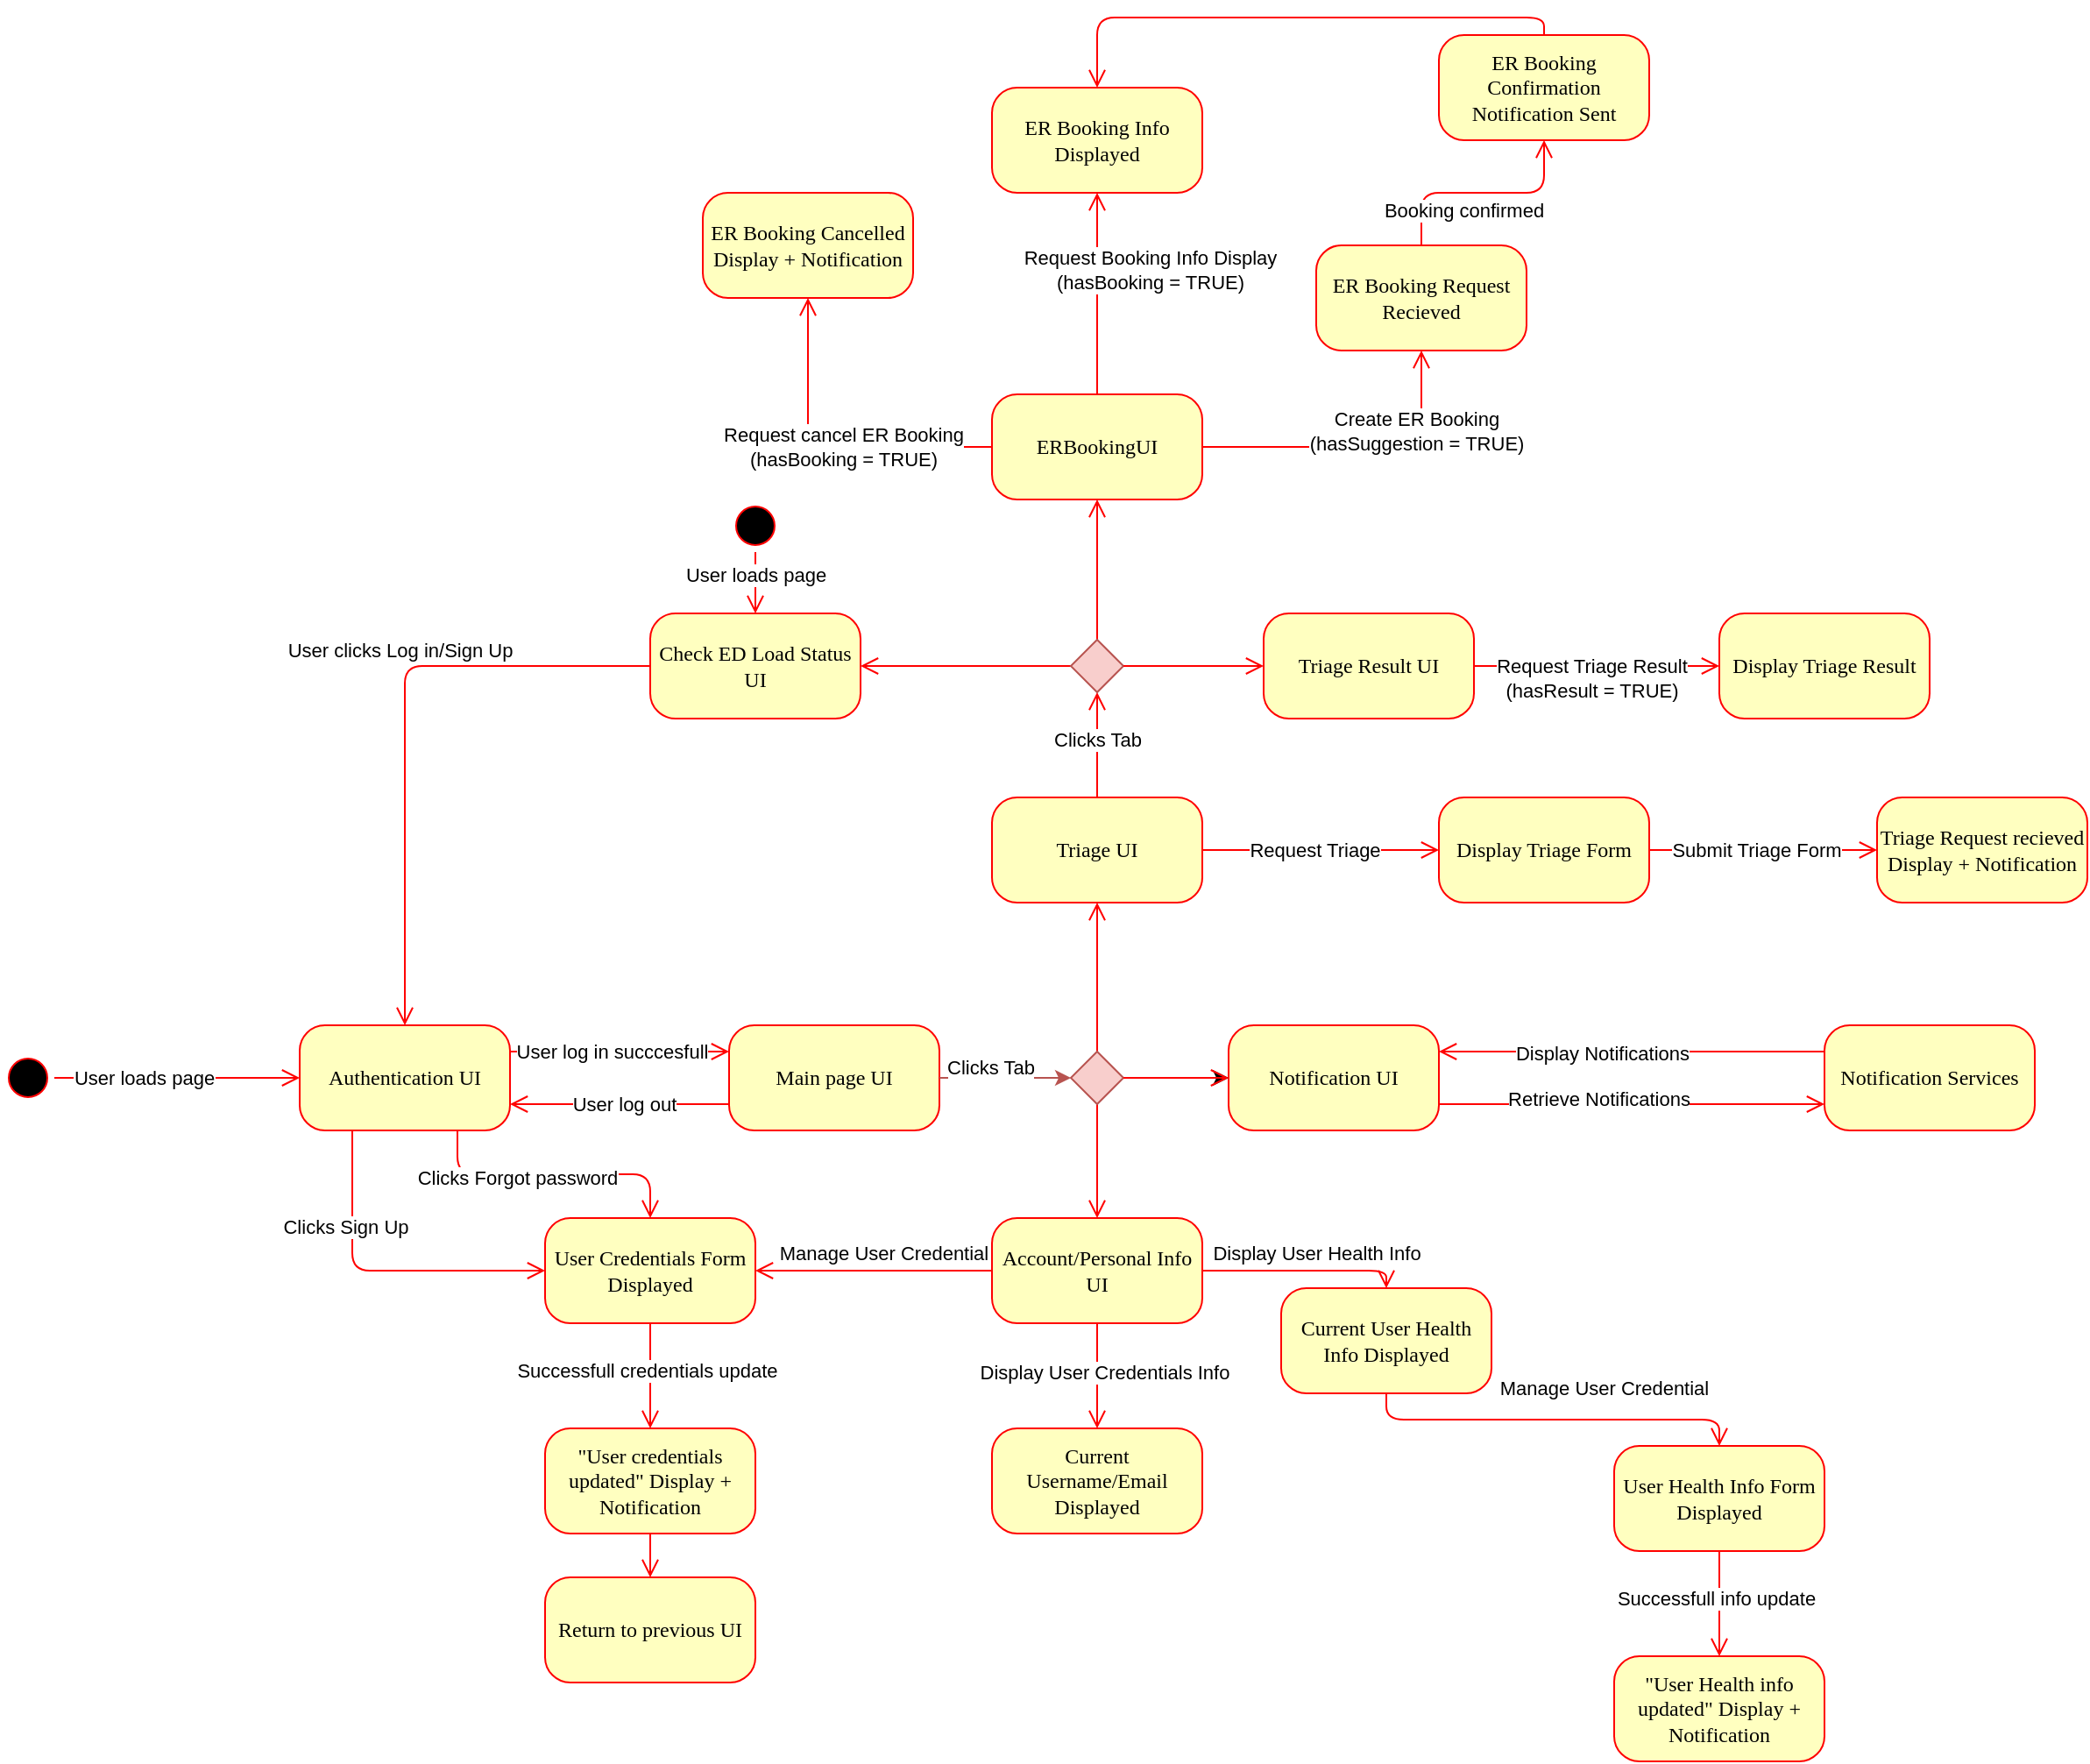 <mxfile version="22.0.8" type="github">
  <diagram name="Page-1" id="58cdce13-f638-feb5-8d6f-7d28b1aa9fa0">
    <mxGraphModel dx="2688" dy="1566" grid="1" gridSize="10" guides="1" tooltips="1" connect="1" arrows="1" fold="1" page="1" pageScale="1" pageWidth="1100" pageHeight="850" background="none" math="0" shadow="0">
      <root>
        <mxCell id="0" />
        <mxCell id="1" parent="0" />
        <mxCell id="382b91b5511bd0f7-1" value="" style="ellipse;html=1;shape=startState;fillColor=#000000;strokeColor=#ff0000;rounded=1;shadow=0;comic=0;labelBackgroundColor=none;fontFamily=Verdana;fontSize=12;fontColor=#000000;align=center;direction=south;" parent="1" vertex="1">
          <mxGeometry x="-40" y="125" width="30" height="30" as="geometry" />
        </mxCell>
        <mxCell id="382b91b5511bd0f7-6" value="Authentication UI" style="rounded=1;whiteSpace=wrap;html=1;arcSize=24;fillColor=#ffffc0;strokeColor=#ff0000;shadow=0;comic=0;labelBackgroundColor=none;fontFamily=Verdana;fontSize=12;fontColor=#000000;align=center;" parent="1" vertex="1">
          <mxGeometry x="130" y="110" width="120" height="60" as="geometry" />
        </mxCell>
        <mxCell id="2a3bc250acf0617d-9" style="edgeStyle=orthogonalEdgeStyle;html=1;labelBackgroundColor=none;endArrow=open;endSize=8;strokeColor=#ff0000;fontFamily=Verdana;fontSize=12;align=left;" parent="1" source="382b91b5511bd0f7-1" target="382b91b5511bd0f7-6" edge="1">
          <mxGeometry relative="1" as="geometry" />
        </mxCell>
        <mxCell id="VdD3YLYx9Pq02H5jU0q_-2" value="User loads page" style="edgeLabel;html=1;align=center;verticalAlign=middle;resizable=0;points=[];" parent="2a3bc250acf0617d-9" vertex="1" connectable="0">
          <mxGeometry x="-0.275" relative="1" as="geometry">
            <mxPoint as="offset" />
          </mxGeometry>
        </mxCell>
        <mxCell id="VdD3YLYx9Pq02H5jU0q_-5" style="edgeStyle=orthogonalEdgeStyle;html=1;labelBackgroundColor=none;endArrow=open;endSize=8;strokeColor=#ff0000;fontFamily=Verdana;fontSize=12;align=left;exitX=1;exitY=0.25;exitDx=0;exitDy=0;entryX=0;entryY=0.25;entryDx=0;entryDy=0;" parent="1" source="382b91b5511bd0f7-6" target="VdD3YLYx9Pq02H5jU0q_-14" edge="1">
          <mxGeometry relative="1" as="geometry">
            <mxPoint x="390" y="125.62" as="sourcePoint" />
            <mxPoint x="470" y="125" as="targetPoint" />
          </mxGeometry>
        </mxCell>
        <mxCell id="VdD3YLYx9Pq02H5jU0q_-8" value="User log in succcesfull" style="edgeLabel;html=1;align=center;verticalAlign=middle;resizable=0;points=[];" parent="VdD3YLYx9Pq02H5jU0q_-5" vertex="1" connectable="0">
          <mxGeometry x="-0.323" relative="1" as="geometry">
            <mxPoint x="15" as="offset" />
          </mxGeometry>
        </mxCell>
        <mxCell id="VdD3YLYx9Pq02H5jU0q_-10" style="edgeStyle=orthogonalEdgeStyle;html=1;labelBackgroundColor=none;endArrow=open;endSize=8;strokeColor=#ff0000;fontFamily=Verdana;fontSize=12;align=left;entryX=1;entryY=0.75;entryDx=0;entryDy=0;exitX=0;exitY=0.75;exitDx=0;exitDy=0;" parent="1" source="VdD3YLYx9Pq02H5jU0q_-14" target="382b91b5511bd0f7-6" edge="1">
          <mxGeometry relative="1" as="geometry">
            <mxPoint x="460" y="155" as="sourcePoint" />
            <mxPoint x="290" y="160" as="targetPoint" />
          </mxGeometry>
        </mxCell>
        <mxCell id="VdD3YLYx9Pq02H5jU0q_-11" value="User log out" style="edgeLabel;html=1;align=center;verticalAlign=middle;resizable=0;points=[];" parent="VdD3YLYx9Pq02H5jU0q_-10" vertex="1" connectable="0">
          <mxGeometry x="-0.275" relative="1" as="geometry">
            <mxPoint x="-15" as="offset" />
          </mxGeometry>
        </mxCell>
        <mxCell id="VdD3YLYx9Pq02H5jU0q_-12" style="edgeStyle=orthogonalEdgeStyle;html=1;labelBackgroundColor=none;endArrow=open;endSize=8;strokeColor=#ff0000;fontFamily=Verdana;fontSize=12;align=left;entryX=0;entryY=0.5;entryDx=0;entryDy=0;exitX=0.25;exitY=1;exitDx=0;exitDy=0;" parent="1" target="9bYLnxyuJk67JNiSMp8e-47" edge="1" source="382b91b5511bd0f7-6">
          <mxGeometry relative="1" as="geometry">
            <mxPoint x="150" y="200" as="sourcePoint" />
            <mxPoint x="40" y="260" as="targetPoint" />
          </mxGeometry>
        </mxCell>
        <mxCell id="VdD3YLYx9Pq02H5jU0q_-13" value="Clicks Sign Up" style="edgeLabel;html=1;align=center;verticalAlign=middle;resizable=0;points=[];" parent="VdD3YLYx9Pq02H5jU0q_-12" vertex="1" connectable="0">
          <mxGeometry x="-0.275" relative="1" as="geometry">
            <mxPoint x="-4" y="-14" as="offset" />
          </mxGeometry>
        </mxCell>
        <mxCell id="VdD3YLYx9Pq02H5jU0q_-14" value="Main page UI" style="rounded=1;whiteSpace=wrap;html=1;arcSize=24;fillColor=#ffffc0;strokeColor=#ff0000;shadow=0;comic=0;labelBackgroundColor=none;fontFamily=Verdana;fontSize=12;fontColor=#000000;align=center;" parent="1" vertex="1">
          <mxGeometry x="375" y="110" width="120" height="60" as="geometry" />
        </mxCell>
        <mxCell id="VdD3YLYx9Pq02H5jU0q_-15" style="edgeStyle=orthogonalEdgeStyle;html=1;labelBackgroundColor=none;endArrow=open;endSize=8;strokeColor=#ff0000;fontFamily=Verdana;fontSize=12;align=left;exitX=0.5;exitY=0;exitDx=0;exitDy=0;entryX=0.5;entryY=1;entryDx=0;entryDy=0;" parent="1" source="VdD3YLYx9Pq02H5jU0q_-47" target="VdD3YLYx9Pq02H5jU0q_-21" edge="1">
          <mxGeometry relative="1" as="geometry">
            <mxPoint x="310" y="135" as="sourcePoint" />
            <mxPoint x="580" y="50" as="targetPoint" />
          </mxGeometry>
        </mxCell>
        <mxCell id="VdD3YLYx9Pq02H5jU0q_-21" value="Triage UI" style="rounded=1;whiteSpace=wrap;html=1;arcSize=24;fillColor=#ffffc0;strokeColor=#ff0000;shadow=0;comic=0;labelBackgroundColor=none;fontFamily=Verdana;fontSize=12;fontColor=#000000;align=center;" parent="1" vertex="1">
          <mxGeometry x="525" y="-20" width="120" height="60" as="geometry" />
        </mxCell>
        <mxCell id="VdD3YLYx9Pq02H5jU0q_-24" style="edgeStyle=orthogonalEdgeStyle;html=1;labelBackgroundColor=none;endArrow=open;endSize=8;strokeColor=#ff0000;fontFamily=Verdana;fontSize=12;align=left;exitX=0.5;exitY=0;exitDx=0;exitDy=0;entryX=0.5;entryY=1;entryDx=0;entryDy=0;" parent="1" source="VdD3YLYx9Pq02H5jU0q_-49" target="VdD3YLYx9Pq02H5jU0q_-26" edge="1">
          <mxGeometry relative="1" as="geometry">
            <mxPoint x="590" y="120" as="sourcePoint" />
            <mxPoint x="710" y="10" as="targetPoint" />
          </mxGeometry>
        </mxCell>
        <mxCell id="VdD3YLYx9Pq02H5jU0q_-26" value="ERBookingUI" style="rounded=1;whiteSpace=wrap;html=1;arcSize=24;fillColor=#ffffc0;strokeColor=#ff0000;shadow=0;comic=0;labelBackgroundColor=none;fontFamily=Verdana;fontSize=12;fontColor=#000000;align=center;" parent="1" vertex="1">
          <mxGeometry x="525" y="-250" width="120" height="60" as="geometry" />
        </mxCell>
        <mxCell id="VdD3YLYx9Pq02H5jU0q_-29" style="edgeStyle=orthogonalEdgeStyle;html=1;labelBackgroundColor=none;endArrow=open;endSize=8;strokeColor=#ff0000;fontFamily=Verdana;fontSize=12;align=left;exitX=0.5;exitY=0;exitDx=0;exitDy=0;entryX=0.5;entryY=1;entryDx=0;entryDy=0;" parent="1" source="VdD3YLYx9Pq02H5jU0q_-21" target="VdD3YLYx9Pq02H5jU0q_-49" edge="1">
          <mxGeometry relative="1" as="geometry">
            <mxPoint x="400" y="-51.96" as="sourcePoint" />
            <mxPoint x="530" y="-80" as="targetPoint" />
          </mxGeometry>
        </mxCell>
        <mxCell id="9bYLnxyuJk67JNiSMp8e-36" value="&lt;div&gt;Clicks Tab&lt;/div&gt;" style="edgeLabel;html=1;align=center;verticalAlign=middle;resizable=0;points=[];" parent="VdD3YLYx9Pq02H5jU0q_-29" vertex="1" connectable="0">
          <mxGeometry x="0.341" relative="1" as="geometry">
            <mxPoint y="7" as="offset" />
          </mxGeometry>
        </mxCell>
        <mxCell id="VdD3YLYx9Pq02H5jU0q_-30" value="Check ED Load Status UI" style="rounded=1;whiteSpace=wrap;html=1;arcSize=24;fillColor=#ffffc0;strokeColor=#ff0000;shadow=0;comic=0;labelBackgroundColor=none;fontFamily=Verdana;fontSize=12;fontColor=#000000;align=center;" parent="1" vertex="1">
          <mxGeometry x="330" y="-125.0" width="120" height="60" as="geometry" />
        </mxCell>
        <mxCell id="VdD3YLYx9Pq02H5jU0q_-34" style="edgeStyle=orthogonalEdgeStyle;html=1;labelBackgroundColor=none;endArrow=open;endSize=8;strokeColor=#ff0000;fontFamily=Verdana;fontSize=12;align=left;entryX=1;entryY=0.5;entryDx=0;entryDy=0;exitX=0;exitY=0.5;exitDx=0;exitDy=0;" parent="1" source="VdD3YLYx9Pq02H5jU0q_-49" target="VdD3YLYx9Pq02H5jU0q_-30" edge="1">
          <mxGeometry relative="1" as="geometry">
            <mxPoint x="540" y="-10" as="sourcePoint" />
            <mxPoint x="460" y="-95" as="targetPoint" />
          </mxGeometry>
        </mxCell>
        <mxCell id="VdD3YLYx9Pq02H5jU0q_-35" value="Account/Personal Info UI" style="rounded=1;whiteSpace=wrap;html=1;arcSize=24;fillColor=#ffffc0;strokeColor=#ff0000;shadow=0;comic=0;labelBackgroundColor=none;fontFamily=Verdana;fontSize=12;fontColor=#000000;align=center;" parent="1" vertex="1">
          <mxGeometry x="525" y="220" width="120" height="60" as="geometry" />
        </mxCell>
        <mxCell id="VdD3YLYx9Pq02H5jU0q_-36" style="edgeStyle=orthogonalEdgeStyle;html=1;labelBackgroundColor=none;endArrow=open;endSize=8;strokeColor=#ff0000;fontFamily=Verdana;fontSize=12;align=left;exitX=0.5;exitY=1;exitDx=0;exitDy=0;entryX=0.5;entryY=0;entryDx=0;entryDy=0;" parent="1" source="VdD3YLYx9Pq02H5jU0q_-47" target="VdD3YLYx9Pq02H5jU0q_-35" edge="1">
          <mxGeometry relative="1" as="geometry">
            <mxPoint x="650" y="150" as="sourcePoint" />
            <mxPoint x="710" y="150" as="targetPoint" />
          </mxGeometry>
        </mxCell>
        <mxCell id="VdD3YLYx9Pq02H5jU0q_-39" style="edgeStyle=orthogonalEdgeStyle;html=1;labelBackgroundColor=none;endArrow=open;endSize=8;strokeColor=#ff0000;fontFamily=Verdana;fontSize=12;align=left;entryX=0.5;entryY=0;entryDx=0;entryDy=0;exitX=0;exitY=0.5;exitDx=0;exitDy=0;" parent="1" source="VdD3YLYx9Pq02H5jU0q_-30" target="382b91b5511bd0f7-6" edge="1">
          <mxGeometry relative="1" as="geometry">
            <mxPoint x="540" y="-10" as="sourcePoint" />
            <mxPoint x="540" y="-90" as="targetPoint" />
          </mxGeometry>
        </mxCell>
        <mxCell id="3F3ILfwRqj9AePYUOEfk-1" value="User clicks Log in/Sign Up" style="edgeLabel;html=1;align=center;verticalAlign=middle;resizable=0;points=[];" parent="VdD3YLYx9Pq02H5jU0q_-39" vertex="1" connectable="0">
          <mxGeometry x="0.038" y="-4" relative="1" as="geometry">
            <mxPoint x="1" y="-48" as="offset" />
          </mxGeometry>
        </mxCell>
        <mxCell id="VdD3YLYx9Pq02H5jU0q_-40" value="" style="ellipse;html=1;shape=startState;fillColor=#000000;strokeColor=#ff0000;rounded=1;shadow=0;comic=0;labelBackgroundColor=none;fontFamily=Verdana;fontSize=12;fontColor=#000000;align=center;direction=south;" parent="1" vertex="1">
          <mxGeometry x="375" y="-190" width="30" height="30" as="geometry" />
        </mxCell>
        <mxCell id="VdD3YLYx9Pq02H5jU0q_-41" style="edgeStyle=orthogonalEdgeStyle;html=1;labelBackgroundColor=none;endArrow=open;endSize=8;strokeColor=#ff0000;fontFamily=Verdana;fontSize=12;align=left;entryX=0.5;entryY=0;entryDx=0;entryDy=0;" parent="1" source="VdD3YLYx9Pq02H5jU0q_-40" target="VdD3YLYx9Pq02H5jU0q_-30" edge="1">
          <mxGeometry relative="1" as="geometry">
            <mxPoint x="370" y="-135" as="targetPoint" />
          </mxGeometry>
        </mxCell>
        <mxCell id="VdD3YLYx9Pq02H5jU0q_-42" value="User loads page" style="edgeLabel;html=1;align=center;verticalAlign=middle;resizable=0;points=[];" parent="VdD3YLYx9Pq02H5jU0q_-41" vertex="1" connectable="0">
          <mxGeometry x="-0.275" relative="1" as="geometry">
            <mxPoint as="offset" />
          </mxGeometry>
        </mxCell>
        <mxCell id="NMF-H3eIl_iGVr_XC_nz-1" value="" style="edgeStyle=orthogonalEdgeStyle;rounded=0;orthogonalLoop=1;jettySize=auto;html=1;" parent="1" source="VdD3YLYx9Pq02H5jU0q_-47" target="9bYLnxyuJk67JNiSMp8e-69" edge="1">
          <mxGeometry relative="1" as="geometry" />
        </mxCell>
        <mxCell id="VdD3YLYx9Pq02H5jU0q_-47" value="" style="rhombus;whiteSpace=wrap;html=1;fillColor=#f8cecc;strokeColor=#b85450;" parent="1" vertex="1">
          <mxGeometry x="570" y="125" width="30" height="30" as="geometry" />
        </mxCell>
        <mxCell id="VdD3YLYx9Pq02H5jU0q_-48" value="" style="endArrow=classic;html=1;rounded=0;fillColor=#f8cecc;strokeColor=#b85450;entryX=0;entryY=0.5;entryDx=0;entryDy=0;exitX=1;exitY=0.5;exitDx=0;exitDy=0;" parent="1" source="VdD3YLYx9Pq02H5jU0q_-14" target="VdD3YLYx9Pq02H5jU0q_-47" edge="1">
          <mxGeometry width="50" height="50" relative="1" as="geometry">
            <mxPoint x="500" y="140" as="sourcePoint" />
            <mxPoint x="550" y="150" as="targetPoint" />
          </mxGeometry>
        </mxCell>
        <mxCell id="9bYLnxyuJk67JNiSMp8e-1" value="Clicks Tab" style="edgeLabel;html=1;align=center;verticalAlign=middle;resizable=0;points=[];" parent="VdD3YLYx9Pq02H5jU0q_-48" vertex="1" connectable="0">
          <mxGeometry x="-0.237" y="6" relative="1" as="geometry">
            <mxPoint as="offset" />
          </mxGeometry>
        </mxCell>
        <mxCell id="VdD3YLYx9Pq02H5jU0q_-49" value="" style="rhombus;whiteSpace=wrap;html=1;fillColor=#f8cecc;strokeColor=#b85450;" parent="1" vertex="1">
          <mxGeometry x="570" y="-110" width="30" height="30" as="geometry" />
        </mxCell>
        <mxCell id="VdD3YLYx9Pq02H5jU0q_-54" value="Triage Result UI" style="rounded=1;whiteSpace=wrap;html=1;arcSize=24;fillColor=#ffffc0;strokeColor=#ff0000;shadow=0;comic=0;labelBackgroundColor=none;fontFamily=Verdana;fontSize=12;fontColor=#000000;align=center;" parent="1" vertex="1">
          <mxGeometry x="680" y="-125" width="120" height="60" as="geometry" />
        </mxCell>
        <mxCell id="VdD3YLYx9Pq02H5jU0q_-55" style="edgeStyle=orthogonalEdgeStyle;html=1;labelBackgroundColor=none;endArrow=open;endSize=8;strokeColor=#ff0000;fontFamily=Verdana;fontSize=12;align=left;entryX=0;entryY=0.5;entryDx=0;entryDy=0;exitX=1;exitY=0.5;exitDx=0;exitDy=0;" parent="1" source="VdD3YLYx9Pq02H5jU0q_-49" target="VdD3YLYx9Pq02H5jU0q_-54" edge="1">
          <mxGeometry relative="1" as="geometry">
            <mxPoint x="600" y="-90" as="sourcePoint" />
            <mxPoint x="150" y="-305" as="targetPoint" />
          </mxGeometry>
        </mxCell>
        <mxCell id="9bYLnxyuJk67JNiSMp8e-13" style="edgeStyle=orthogonalEdgeStyle;html=1;labelBackgroundColor=none;endArrow=open;endSize=8;strokeColor=#ff0000;fontFamily=Verdana;fontSize=12;align=left;exitX=1;exitY=0.5;exitDx=0;exitDy=0;entryX=0.5;entryY=1;entryDx=0;entryDy=0;" parent="1" source="VdD3YLYx9Pq02H5jU0q_-26" target="9bYLnxyuJk67JNiSMp8e-23" edge="1">
          <mxGeometry relative="1" as="geometry">
            <mxPoint x="470" y="-170" as="sourcePoint" />
            <mxPoint x="770" y="-275" as="targetPoint" />
          </mxGeometry>
        </mxCell>
        <mxCell id="9bYLnxyuJk67JNiSMp8e-14" value="&lt;div&gt;Create ER Booking&lt;/div&gt;&lt;div&gt;(hasSuggestion = TRUE)&lt;br&gt;&lt;/div&gt;" style="edgeLabel;html=1;align=center;verticalAlign=middle;resizable=0;points=[];" parent="9bYLnxyuJk67JNiSMp8e-13" vertex="1" connectable="0">
          <mxGeometry x="0.358" y="9" relative="1" as="geometry">
            <mxPoint as="offset" />
          </mxGeometry>
        </mxCell>
        <mxCell id="9bYLnxyuJk67JNiSMp8e-18" style="edgeStyle=orthogonalEdgeStyle;html=1;labelBackgroundColor=none;endArrow=open;endSize=8;strokeColor=#ff0000;fontFamily=Verdana;fontSize=12;align=left;exitX=0.5;exitY=0;exitDx=0;exitDy=0;entryX=0.5;entryY=1;entryDx=0;entryDy=0;" parent="1" source="VdD3YLYx9Pq02H5jU0q_-26" target="9bYLnxyuJk67JNiSMp8e-22" edge="1">
          <mxGeometry relative="1" as="geometry">
            <mxPoint x="470" y="-170" as="sourcePoint" />
            <mxPoint x="610" y="-375" as="targetPoint" />
          </mxGeometry>
        </mxCell>
        <mxCell id="9bYLnxyuJk67JNiSMp8e-19" value="&lt;div&gt;Request Booking Info Display&lt;br&gt;&lt;/div&gt;&lt;div&gt;(hasBooking = TRUE)&lt;br&gt;&lt;/div&gt;" style="edgeLabel;html=1;align=center;verticalAlign=middle;resizable=0;points=[];" parent="9bYLnxyuJk67JNiSMp8e-18" vertex="1" connectable="0">
          <mxGeometry x="-0.437" y="4" relative="1" as="geometry">
            <mxPoint x="34" y="-39" as="offset" />
          </mxGeometry>
        </mxCell>
        <mxCell id="9bYLnxyuJk67JNiSMp8e-22" value="ER Booking Info Displayed" style="rounded=1;whiteSpace=wrap;html=1;arcSize=24;fillColor=#ffffc0;strokeColor=#ff0000;shadow=0;comic=0;labelBackgroundColor=none;fontFamily=Verdana;fontSize=12;fontColor=#000000;align=center;" parent="1" vertex="1">
          <mxGeometry x="525" y="-425" width="120" height="60" as="geometry" />
        </mxCell>
        <mxCell id="9bYLnxyuJk67JNiSMp8e-23" value="ER Booking Request Recieved" style="rounded=1;whiteSpace=wrap;html=1;arcSize=24;fillColor=#ffffc0;strokeColor=#ff0000;shadow=0;comic=0;labelBackgroundColor=none;fontFamily=Verdana;fontSize=12;fontColor=#000000;align=center;" parent="1" vertex="1">
          <mxGeometry x="710" y="-335" width="120" height="60" as="geometry" />
        </mxCell>
        <mxCell id="9bYLnxyuJk67JNiSMp8e-25" style="edgeStyle=orthogonalEdgeStyle;html=1;labelBackgroundColor=none;endArrow=open;endSize=8;strokeColor=#ff0000;fontFamily=Verdana;fontSize=12;align=left;exitX=0.5;exitY=0;exitDx=0;exitDy=0;entryX=0.5;entryY=1;entryDx=0;entryDy=0;" parent="1" source="9bYLnxyuJk67JNiSMp8e-23" target="9bYLnxyuJk67JNiSMp8e-28" edge="1">
          <mxGeometry relative="1" as="geometry">
            <mxPoint x="640" y="-170" as="sourcePoint" />
            <mxPoint x="850" y="-375" as="targetPoint" />
          </mxGeometry>
        </mxCell>
        <mxCell id="9bYLnxyuJk67JNiSMp8e-27" value="Booking confirmed" style="edgeLabel;html=1;align=center;verticalAlign=middle;resizable=0;points=[];" parent="9bYLnxyuJk67JNiSMp8e-25" vertex="1" connectable="0">
          <mxGeometry x="-0.17" relative="1" as="geometry">
            <mxPoint y="10" as="offset" />
          </mxGeometry>
        </mxCell>
        <mxCell id="9bYLnxyuJk67JNiSMp8e-28" value="ER Booking Confirmation Notification Sent" style="rounded=1;whiteSpace=wrap;html=1;arcSize=24;fillColor=#ffffc0;strokeColor=#ff0000;shadow=0;comic=0;labelBackgroundColor=none;fontFamily=Verdana;fontSize=12;fontColor=#000000;align=center;" parent="1" vertex="1">
          <mxGeometry x="780" y="-455" width="120" height="60" as="geometry" />
        </mxCell>
        <mxCell id="9bYLnxyuJk67JNiSMp8e-29" style="edgeStyle=orthogonalEdgeStyle;html=1;labelBackgroundColor=none;endArrow=open;endSize=8;strokeColor=#ff0000;fontFamily=Verdana;fontSize=12;align=left;exitX=0.5;exitY=0;exitDx=0;exitDy=0;entryX=0.5;entryY=0;entryDx=0;entryDy=0;" parent="1" source="9bYLnxyuJk67JNiSMp8e-28" target="9bYLnxyuJk67JNiSMp8e-22" edge="1">
          <mxGeometry relative="1" as="geometry">
            <mxPoint x="840" y="-470" as="sourcePoint" />
            <mxPoint x="630" y="-440" as="targetPoint" />
          </mxGeometry>
        </mxCell>
        <mxCell id="9bYLnxyuJk67JNiSMp8e-33" style="edgeStyle=orthogonalEdgeStyle;html=1;labelBackgroundColor=none;endArrow=open;endSize=8;strokeColor=#ff0000;fontFamily=Verdana;fontSize=12;align=left;exitX=1;exitY=0.5;exitDx=0;exitDy=0;entryX=0;entryY=0.5;entryDx=0;entryDy=0;" parent="1" target="9bYLnxyuJk67JNiSMp8e-34" edge="1" source="VdD3YLYx9Pq02H5jU0q_-21">
          <mxGeometry relative="1" as="geometry">
            <mxPoint x="643" y="-5" as="sourcePoint" />
            <mxPoint x="778" as="targetPoint" />
          </mxGeometry>
        </mxCell>
        <mxCell id="9bYLnxyuJk67JNiSMp8e-42" value="Request Triage" style="edgeLabel;html=1;align=center;verticalAlign=middle;resizable=0;points=[];" parent="9bYLnxyuJk67JNiSMp8e-33" vertex="1" connectable="0">
          <mxGeometry x="-0.058" relative="1" as="geometry">
            <mxPoint as="offset" />
          </mxGeometry>
        </mxCell>
        <mxCell id="9bYLnxyuJk67JNiSMp8e-34" value="Display Triage Form" style="rounded=1;whiteSpace=wrap;html=1;arcSize=24;fillColor=#ffffc0;strokeColor=#ff0000;shadow=0;comic=0;labelBackgroundColor=none;fontFamily=Verdana;fontSize=12;fontColor=#000000;align=center;" parent="1" vertex="1">
          <mxGeometry x="780" y="-20" width="120" height="60" as="geometry" />
        </mxCell>
        <mxCell id="9bYLnxyuJk67JNiSMp8e-39" style="edgeStyle=orthogonalEdgeStyle;html=1;labelBackgroundColor=none;endArrow=open;endSize=8;strokeColor=#ff0000;fontFamily=Verdana;fontSize=12;align=left;exitX=1;exitY=0.5;exitDx=0;exitDy=0;entryX=0;entryY=0.5;entryDx=0;entryDy=0;" parent="1" source="VdD3YLYx9Pq02H5jU0q_-54" target="9bYLnxyuJk67JNiSMp8e-46" edge="1">
          <mxGeometry relative="1" as="geometry">
            <mxPoint x="655" y="5" as="sourcePoint" />
            <mxPoint x="790" y="10" as="targetPoint" />
          </mxGeometry>
        </mxCell>
        <mxCell id="9bYLnxyuJk67JNiSMp8e-40" value="&lt;div&gt;Request Triage Result&lt;/div&gt;&lt;div&gt;(hasResult = TRUE)&lt;br&gt;&lt;/div&gt;" style="edgeLabel;html=1;align=center;verticalAlign=middle;resizable=0;points=[];" parent="9bYLnxyuJk67JNiSMp8e-39" vertex="1" connectable="0">
          <mxGeometry x="-0.156" relative="1" as="geometry">
            <mxPoint x="8" y="7" as="offset" />
          </mxGeometry>
        </mxCell>
        <mxCell id="9bYLnxyuJk67JNiSMp8e-46" value="Display Triage Result" style="rounded=1;whiteSpace=wrap;html=1;arcSize=24;fillColor=#ffffc0;strokeColor=#ff0000;shadow=0;comic=0;labelBackgroundColor=none;fontFamily=Verdana;fontSize=12;fontColor=#000000;align=center;" parent="1" vertex="1">
          <mxGeometry x="940" y="-125" width="120" height="60" as="geometry" />
        </mxCell>
        <mxCell id="9bYLnxyuJk67JNiSMp8e-47" value="User Credentials Form Displayed" style="rounded=1;whiteSpace=wrap;html=1;arcSize=24;fillColor=#ffffc0;strokeColor=#ff0000;shadow=0;comic=0;labelBackgroundColor=none;fontFamily=Verdana;fontSize=12;fontColor=#000000;align=center;" parent="1" vertex="1">
          <mxGeometry x="270" y="220" width="120" height="60" as="geometry" />
        </mxCell>
        <mxCell id="9bYLnxyuJk67JNiSMp8e-55" style="edgeStyle=orthogonalEdgeStyle;html=1;labelBackgroundColor=none;endArrow=open;endSize=8;strokeColor=#ff0000;fontFamily=Verdana;fontSize=12;align=left;exitX=0;exitY=0.5;exitDx=0;exitDy=0;entryX=1;entryY=0.5;entryDx=0;entryDy=0;" parent="1" source="VdD3YLYx9Pq02H5jU0q_-35" target="9bYLnxyuJk67JNiSMp8e-47" edge="1">
          <mxGeometry relative="1" as="geometry">
            <mxPoint x="595" y="165" as="sourcePoint" />
            <mxPoint x="595" y="300" as="targetPoint" />
          </mxGeometry>
        </mxCell>
        <mxCell id="9bYLnxyuJk67JNiSMp8e-56" value="Manage User Credential" style="edgeLabel;html=1;align=center;verticalAlign=middle;resizable=0;points=[];" parent="9bYLnxyuJk67JNiSMp8e-55" vertex="1" connectable="0">
          <mxGeometry x="0.131" y="4" relative="1" as="geometry">
            <mxPoint x="14" y="-14" as="offset" />
          </mxGeometry>
        </mxCell>
        <mxCell id="9bYLnxyuJk67JNiSMp8e-59" style="edgeStyle=orthogonalEdgeStyle;html=1;labelBackgroundColor=none;endArrow=open;endSize=8;strokeColor=#ff0000;fontFamily=Verdana;fontSize=12;align=left;entryX=0.5;entryY=0;entryDx=0;entryDy=0;exitX=0.5;exitY=1;exitDx=0;exitDy=0;" parent="1" source="OtbjJgourQZbi3jSDz1a-32" target="9bYLnxyuJk67JNiSMp8e-63" edge="1">
          <mxGeometry relative="1" as="geometry">
            <mxPoint x="850" y="400" as="sourcePoint" />
            <mxPoint x="370" y="480" as="targetPoint" />
          </mxGeometry>
        </mxCell>
        <mxCell id="9bYLnxyuJk67JNiSMp8e-68" value="Successfull info update" style="edgeLabel;html=1;align=center;verticalAlign=middle;resizable=0;points=[];" parent="9bYLnxyuJk67JNiSMp8e-59" vertex="1" connectable="0">
          <mxGeometry x="-0.118" y="-2" relative="1" as="geometry">
            <mxPoint as="offset" />
          </mxGeometry>
        </mxCell>
        <mxCell id="9bYLnxyuJk67JNiSMp8e-63" value="&quot;User Health info updated&quot; Display + Notification " style="rounded=1;whiteSpace=wrap;html=1;arcSize=24;fillColor=#ffffc0;strokeColor=#ff0000;shadow=0;comic=0;labelBackgroundColor=none;fontFamily=Verdana;fontSize=12;fontColor=#000000;align=center;" parent="1" vertex="1">
          <mxGeometry x="880" y="470" width="120" height="60" as="geometry" />
        </mxCell>
        <mxCell id="9bYLnxyuJk67JNiSMp8e-69" value="Notification UI" style="rounded=1;whiteSpace=wrap;html=1;arcSize=24;fillColor=#ffffc0;strokeColor=#ff0000;shadow=0;comic=0;labelBackgroundColor=none;fontFamily=Verdana;fontSize=12;fontColor=#000000;align=center;" parent="1" vertex="1">
          <mxGeometry x="660" y="110" width="120" height="60" as="geometry" />
        </mxCell>
        <mxCell id="9bYLnxyuJk67JNiSMp8e-70" style="edgeStyle=orthogonalEdgeStyle;html=1;labelBackgroundColor=none;endArrow=open;endSize=8;strokeColor=#ff0000;fontFamily=Verdana;fontSize=12;align=left;exitX=1;exitY=0.5;exitDx=0;exitDy=0;entryX=0;entryY=0.5;entryDx=0;entryDy=0;" parent="1" source="VdD3YLYx9Pq02H5jU0q_-47" target="9bYLnxyuJk67JNiSMp8e-69" edge="1">
          <mxGeometry relative="1" as="geometry">
            <mxPoint x="595" y="165" as="sourcePoint" />
            <mxPoint x="595" y="300" as="targetPoint" />
          </mxGeometry>
        </mxCell>
        <mxCell id="NMF-H3eIl_iGVr_XC_nz-2" style="edgeStyle=orthogonalEdgeStyle;html=1;labelBackgroundColor=none;endArrow=open;endSize=8;strokeColor=#ff0000;fontFamily=Verdana;fontSize=12;align=left;exitX=1;exitY=0.75;exitDx=0;exitDy=0;entryX=0;entryY=0.75;entryDx=0;entryDy=0;" parent="1" source="9bYLnxyuJk67JNiSMp8e-69" target="NMF-H3eIl_iGVr_XC_nz-3" edge="1">
          <mxGeometry relative="1" as="geometry">
            <mxPoint x="610" y="150" as="sourcePoint" />
            <mxPoint x="910" y="155" as="targetPoint" />
          </mxGeometry>
        </mxCell>
        <mxCell id="NMF-H3eIl_iGVr_XC_nz-4" value="Retrieve Notifications" style="edgeLabel;html=1;align=center;verticalAlign=middle;resizable=0;points=[];" parent="NMF-H3eIl_iGVr_XC_nz-2" vertex="1" connectable="0">
          <mxGeometry x="-0.548" y="3" relative="1" as="geometry">
            <mxPoint x="41" as="offset" />
          </mxGeometry>
        </mxCell>
        <mxCell id="NMF-H3eIl_iGVr_XC_nz-3" value="Notification Services" style="rounded=1;whiteSpace=wrap;html=1;arcSize=24;fillColor=#ffffc0;strokeColor=#ff0000;shadow=0;comic=0;labelBackgroundColor=none;fontFamily=Verdana;fontSize=12;fontColor=#000000;align=center;" parent="1" vertex="1">
          <mxGeometry x="1000" y="110" width="120" height="60" as="geometry" />
        </mxCell>
        <mxCell id="NMF-H3eIl_iGVr_XC_nz-5" style="edgeStyle=orthogonalEdgeStyle;html=1;labelBackgroundColor=none;endArrow=open;endSize=8;strokeColor=#ff0000;fontFamily=Verdana;fontSize=12;align=left;exitX=0;exitY=0.25;exitDx=0;exitDy=0;entryX=1;entryY=0.25;entryDx=0;entryDy=0;" parent="1" source="NMF-H3eIl_iGVr_XC_nz-3" target="9bYLnxyuJk67JNiSMp8e-69" edge="1">
          <mxGeometry relative="1" as="geometry">
            <mxPoint x="790" y="165" as="sourcePoint" />
            <mxPoint x="1010" y="165" as="targetPoint" />
          </mxGeometry>
        </mxCell>
        <mxCell id="NMF-H3eIl_iGVr_XC_nz-7" value="Display Notifications" style="edgeLabel;html=1;align=center;verticalAlign=middle;resizable=0;points=[];" parent="NMF-H3eIl_iGVr_XC_nz-5" vertex="1" connectable="0">
          <mxGeometry x="0.402" y="1" relative="1" as="geometry">
            <mxPoint x="27" as="offset" />
          </mxGeometry>
        </mxCell>
        <mxCell id="3F3ILfwRqj9AePYUOEfk-2" style="edgeStyle=orthogonalEdgeStyle;html=1;labelBackgroundColor=none;endArrow=open;endSize=8;strokeColor=#ff0000;fontFamily=Verdana;fontSize=12;align=left;exitX=1;exitY=0.5;exitDx=0;exitDy=0;entryX=0;entryY=0.5;entryDx=0;entryDy=0;" parent="1" source="9bYLnxyuJk67JNiSMp8e-34" target="OtbjJgourQZbi3jSDz1a-4" edge="1">
          <mxGeometry relative="1" as="geometry">
            <mxPoint x="653" y="5" as="sourcePoint" />
            <mxPoint x="1010" as="targetPoint" />
          </mxGeometry>
        </mxCell>
        <mxCell id="3F3ILfwRqj9AePYUOEfk-3" value="Submit Triage Form" style="edgeLabel;html=1;align=center;verticalAlign=middle;resizable=0;points=[];" parent="3F3ILfwRqj9AePYUOEfk-2" vertex="1" connectable="0">
          <mxGeometry x="-0.058" relative="1" as="geometry">
            <mxPoint as="offset" />
          </mxGeometry>
        </mxCell>
        <mxCell id="OtbjJgourQZbi3jSDz1a-4" value="Triage Request recieved Display + Notification " style="rounded=1;whiteSpace=wrap;html=1;arcSize=24;fillColor=#ffffc0;strokeColor=#ff0000;shadow=0;comic=0;labelBackgroundColor=none;fontFamily=Verdana;fontSize=12;fontColor=#000000;align=center;" vertex="1" parent="1">
          <mxGeometry x="1030" y="-20" width="120" height="60" as="geometry" />
        </mxCell>
        <mxCell id="OtbjJgourQZbi3jSDz1a-7" value="&lt;div&gt;ER Booking Cancelled &lt;br&gt;&lt;/div&gt;&lt;div&gt;Display + Notification&lt;br&gt;&lt;/div&gt;" style="rounded=1;whiteSpace=wrap;html=1;arcSize=24;fillColor=#ffffc0;strokeColor=#ff0000;shadow=0;comic=0;labelBackgroundColor=none;fontFamily=Verdana;fontSize=12;fontColor=#000000;align=center;" vertex="1" parent="1">
          <mxGeometry x="360" y="-365" width="120" height="60" as="geometry" />
        </mxCell>
        <mxCell id="OtbjJgourQZbi3jSDz1a-11" style="edgeStyle=orthogonalEdgeStyle;html=1;labelBackgroundColor=none;endArrow=open;endSize=8;strokeColor=#ff0000;fontFamily=Verdana;fontSize=12;align=left;exitX=0;exitY=0.5;exitDx=0;exitDy=0;entryX=0.5;entryY=1;entryDx=0;entryDy=0;" edge="1" parent="1" source="VdD3YLYx9Pq02H5jU0q_-26" target="OtbjJgourQZbi3jSDz1a-7">
          <mxGeometry relative="1" as="geometry">
            <mxPoint x="595" y="-240" as="sourcePoint" />
            <mxPoint x="360" y="-260" as="targetPoint" />
          </mxGeometry>
        </mxCell>
        <mxCell id="OtbjJgourQZbi3jSDz1a-12" value="&lt;div&gt;Request cancel ER Booking &lt;br&gt;&lt;/div&gt;&lt;div&gt;(hasBooking = TRUE)&lt;br&gt;&lt;/div&gt;" style="edgeLabel;html=1;align=center;verticalAlign=middle;resizable=0;points=[];" vertex="1" connectable="0" parent="OtbjJgourQZbi3jSDz1a-11">
          <mxGeometry x="-0.437" y="4" relative="1" as="geometry">
            <mxPoint x="-32" y="-4" as="offset" />
          </mxGeometry>
        </mxCell>
        <mxCell id="OtbjJgourQZbi3jSDz1a-16" style="edgeStyle=orthogonalEdgeStyle;html=1;labelBackgroundColor=none;endArrow=open;endSize=8;strokeColor=#ff0000;fontFamily=Verdana;fontSize=12;align=left;exitX=1;exitY=0.5;exitDx=0;exitDy=0;entryX=0.5;entryY=0;entryDx=0;entryDy=0;" edge="1" parent="1" source="VdD3YLYx9Pq02H5jU0q_-35" target="OtbjJgourQZbi3jSDz1a-23">
          <mxGeometry relative="1" as="geometry">
            <mxPoint x="595" y="360" as="sourcePoint" />
            <mxPoint x="750" y="320" as="targetPoint" />
          </mxGeometry>
        </mxCell>
        <mxCell id="OtbjJgourQZbi3jSDz1a-17" value="Display User Health Info" style="edgeLabel;html=1;align=center;verticalAlign=middle;resizable=0;points=[];" vertex="1" connectable="0" parent="OtbjJgourQZbi3jSDz1a-16">
          <mxGeometry x="0.131" y="4" relative="1" as="geometry">
            <mxPoint y="-6" as="offset" />
          </mxGeometry>
        </mxCell>
        <mxCell id="OtbjJgourQZbi3jSDz1a-23" value="Current User Health Info Displayed" style="rounded=1;whiteSpace=wrap;html=1;arcSize=24;fillColor=#ffffc0;strokeColor=#ff0000;shadow=0;comic=0;labelBackgroundColor=none;fontFamily=Verdana;fontSize=12;fontColor=#000000;align=center;" vertex="1" parent="1">
          <mxGeometry x="690" y="260" width="120" height="60" as="geometry" />
        </mxCell>
        <mxCell id="OtbjJgourQZbi3jSDz1a-24" style="edgeStyle=orthogonalEdgeStyle;html=1;labelBackgroundColor=none;endArrow=open;endSize=8;strokeColor=#ff0000;fontFamily=Verdana;fontSize=12;align=left;exitX=0.5;exitY=1;exitDx=0;exitDy=0;entryX=0.5;entryY=0;entryDx=0;entryDy=0;" edge="1" parent="1" target="OtbjJgourQZbi3jSDz1a-26" source="9bYLnxyuJk67JNiSMp8e-47">
          <mxGeometry relative="1" as="geometry">
            <mxPoint x="341" y="290" as="sourcePoint" />
            <mxPoint x="341" y="340" as="targetPoint" />
          </mxGeometry>
        </mxCell>
        <mxCell id="OtbjJgourQZbi3jSDz1a-25" value="Successfull credentials update" style="edgeLabel;html=1;align=center;verticalAlign=middle;resizable=0;points=[];" vertex="1" connectable="0" parent="OtbjJgourQZbi3jSDz1a-24">
          <mxGeometry x="-0.118" y="-2" relative="1" as="geometry">
            <mxPoint as="offset" />
          </mxGeometry>
        </mxCell>
        <mxCell id="OtbjJgourQZbi3jSDz1a-26" value="&quot;User credentials updated&quot; Display + Notification " style="rounded=1;whiteSpace=wrap;html=1;arcSize=24;fillColor=#ffffc0;strokeColor=#ff0000;shadow=0;comic=0;labelBackgroundColor=none;fontFamily=Verdana;fontSize=12;fontColor=#000000;align=center;" vertex="1" parent="1">
          <mxGeometry x="270" y="340" width="120" height="60" as="geometry" />
        </mxCell>
        <mxCell id="OtbjJgourQZbi3jSDz1a-27" style="edgeStyle=orthogonalEdgeStyle;html=1;labelBackgroundColor=none;endArrow=open;endSize=8;strokeColor=#ff0000;fontFamily=Verdana;fontSize=12;align=left;exitX=0.5;exitY=1;exitDx=0;exitDy=0;entryX=0.5;entryY=0;entryDx=0;entryDy=0;" edge="1" parent="1" source="OtbjJgourQZbi3jSDz1a-26" target="OtbjJgourQZbi3jSDz1a-28">
          <mxGeometry relative="1" as="geometry">
            <mxPoint x="350" y="300" as="sourcePoint" />
            <mxPoint x="340" y="470" as="targetPoint" />
          </mxGeometry>
        </mxCell>
        <mxCell id="OtbjJgourQZbi3jSDz1a-28" value="Return to previous UI" style="rounded=1;whiteSpace=wrap;html=1;arcSize=24;fillColor=#ffffc0;strokeColor=#ff0000;shadow=0;comic=0;labelBackgroundColor=none;fontFamily=Verdana;fontSize=12;fontColor=#000000;align=center;" vertex="1" parent="1">
          <mxGeometry x="270" y="425" width="120" height="60" as="geometry" />
        </mxCell>
        <mxCell id="OtbjJgourQZbi3jSDz1a-32" value="User Health Info Form Displayed" style="rounded=1;whiteSpace=wrap;html=1;arcSize=24;fillColor=#ffffc0;strokeColor=#ff0000;shadow=0;comic=0;labelBackgroundColor=none;fontFamily=Verdana;fontSize=12;fontColor=#000000;align=center;" vertex="1" parent="1">
          <mxGeometry x="880" y="350" width="120" height="60" as="geometry" />
        </mxCell>
        <mxCell id="OtbjJgourQZbi3jSDz1a-33" style="edgeStyle=orthogonalEdgeStyle;html=1;labelBackgroundColor=none;endArrow=open;endSize=8;strokeColor=#ff0000;fontFamily=Verdana;fontSize=12;align=left;exitX=0.5;exitY=1;exitDx=0;exitDy=0;entryX=0.5;entryY=0;entryDx=0;entryDy=0;" edge="1" parent="1" source="OtbjJgourQZbi3jSDz1a-23" target="OtbjJgourQZbi3jSDz1a-32">
          <mxGeometry relative="1" as="geometry">
            <mxPoint x="535" y="260" as="sourcePoint" />
            <mxPoint x="400" y="260" as="targetPoint" />
          </mxGeometry>
        </mxCell>
        <mxCell id="OtbjJgourQZbi3jSDz1a-34" value="Manage User Credential" style="edgeLabel;html=1;align=center;verticalAlign=middle;resizable=0;points=[];" vertex="1" connectable="0" parent="OtbjJgourQZbi3jSDz1a-33">
          <mxGeometry x="0.131" y="4" relative="1" as="geometry">
            <mxPoint x="14" y="-14" as="offset" />
          </mxGeometry>
        </mxCell>
        <mxCell id="OtbjJgourQZbi3jSDz1a-35" value="Current Username/Email Displayed" style="rounded=1;whiteSpace=wrap;html=1;arcSize=24;fillColor=#ffffc0;strokeColor=#ff0000;shadow=0;comic=0;labelBackgroundColor=none;fontFamily=Verdana;fontSize=12;fontColor=#000000;align=center;" vertex="1" parent="1">
          <mxGeometry x="525" y="340" width="120" height="60" as="geometry" />
        </mxCell>
        <mxCell id="OtbjJgourQZbi3jSDz1a-37" style="edgeStyle=orthogonalEdgeStyle;html=1;labelBackgroundColor=none;endArrow=open;endSize=8;strokeColor=#ff0000;fontFamily=Verdana;fontSize=12;align=left;exitX=0.5;exitY=1;exitDx=0;exitDy=0;entryX=0.5;entryY=0;entryDx=0;entryDy=0;" edge="1" parent="1" source="VdD3YLYx9Pq02H5jU0q_-35" target="OtbjJgourQZbi3jSDz1a-35">
          <mxGeometry relative="1" as="geometry">
            <mxPoint x="655" y="260" as="sourcePoint" />
            <mxPoint x="760" y="270" as="targetPoint" />
          </mxGeometry>
        </mxCell>
        <mxCell id="OtbjJgourQZbi3jSDz1a-38" value="Display User Credentials Info" style="edgeLabel;html=1;align=center;verticalAlign=middle;resizable=0;points=[];" vertex="1" connectable="0" parent="OtbjJgourQZbi3jSDz1a-37">
          <mxGeometry x="0.131" y="4" relative="1" as="geometry">
            <mxPoint y="-6" as="offset" />
          </mxGeometry>
        </mxCell>
        <mxCell id="OtbjJgourQZbi3jSDz1a-39" style="edgeStyle=orthogonalEdgeStyle;html=1;labelBackgroundColor=none;endArrow=open;endSize=8;strokeColor=#ff0000;fontFamily=Verdana;fontSize=12;align=left;entryX=0.5;entryY=0;entryDx=0;entryDy=0;exitX=0.75;exitY=1;exitDx=0;exitDy=0;" edge="1" parent="1" source="382b91b5511bd0f7-6" target="9bYLnxyuJk67JNiSMp8e-47">
          <mxGeometry relative="1" as="geometry">
            <mxPoint x="170" y="180" as="sourcePoint" />
            <mxPoint x="280" y="260" as="targetPoint" />
          </mxGeometry>
        </mxCell>
        <mxCell id="OtbjJgourQZbi3jSDz1a-40" value="Clicks Forgot password" style="edgeLabel;html=1;align=center;verticalAlign=middle;resizable=0;points=[];" vertex="1" connectable="0" parent="OtbjJgourQZbi3jSDz1a-39">
          <mxGeometry x="-0.275" relative="1" as="geometry">
            <mxPoint x="1" y="2" as="offset" />
          </mxGeometry>
        </mxCell>
      </root>
    </mxGraphModel>
  </diagram>
</mxfile>
